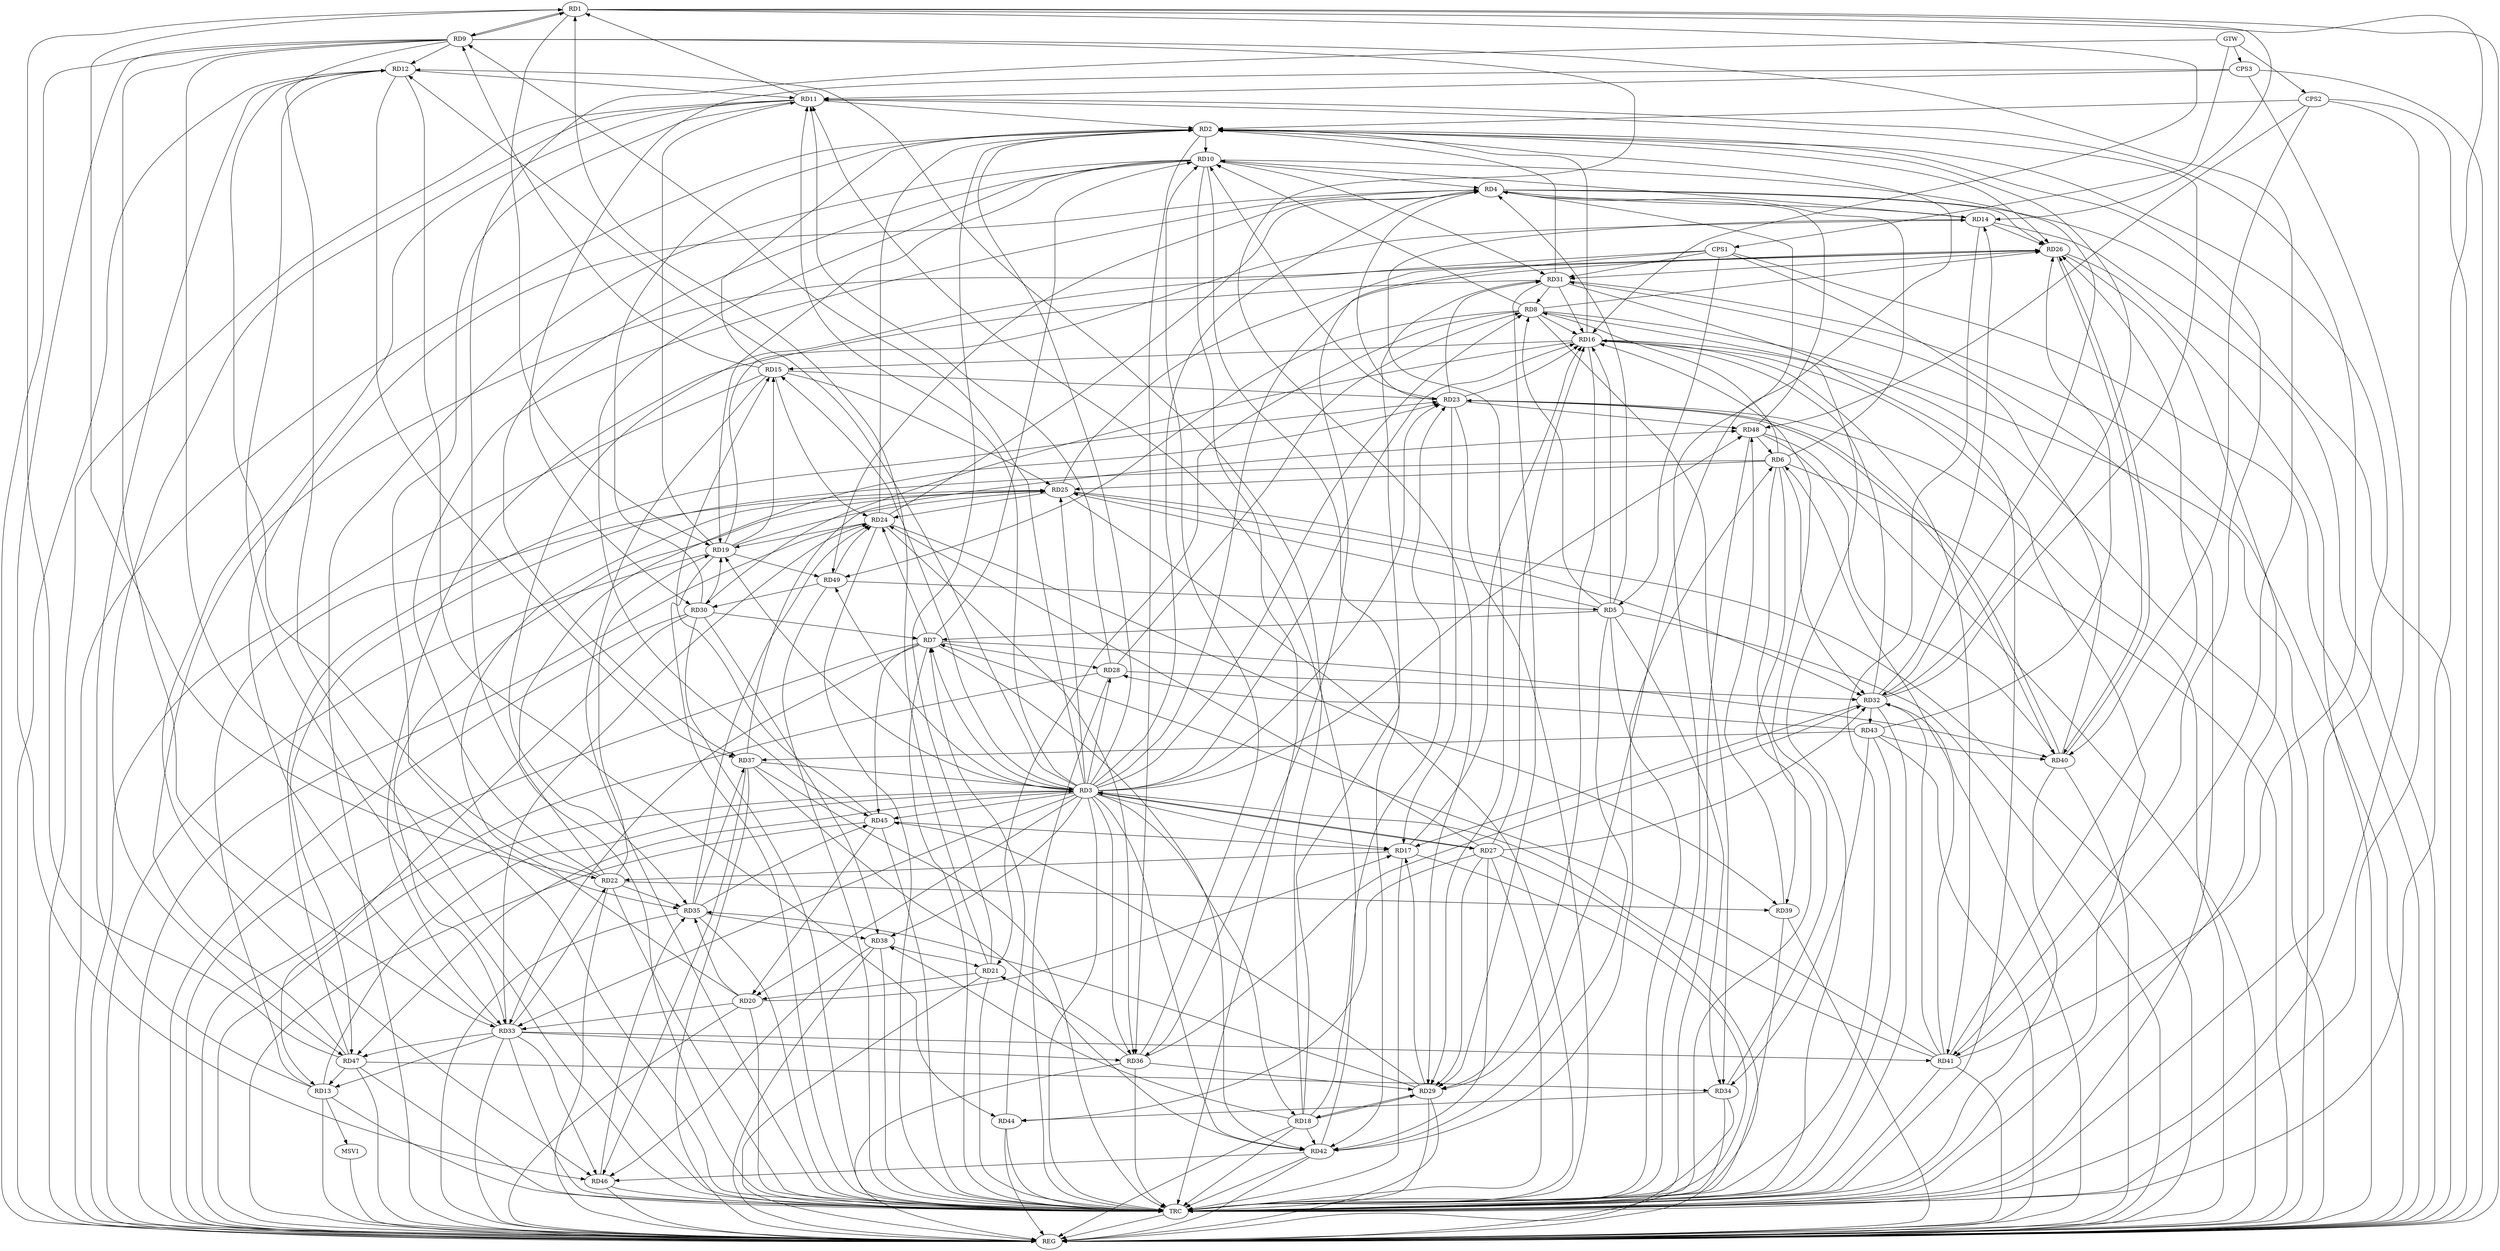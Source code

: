strict digraph G {
  RD1 [ label="RD1" ];
  RD2 [ label="RD2" ];
  RD3 [ label="RD3" ];
  RD4 [ label="RD4" ];
  RD5 [ label="RD5" ];
  RD6 [ label="RD6" ];
  RD7 [ label="RD7" ];
  RD8 [ label="RD8" ];
  RD9 [ label="RD9" ];
  RD10 [ label="RD10" ];
  RD11 [ label="RD11" ];
  RD12 [ label="RD12" ];
  RD13 [ label="RD13" ];
  RD14 [ label="RD14" ];
  RD15 [ label="RD15" ];
  RD16 [ label="RD16" ];
  RD17 [ label="RD17" ];
  RD18 [ label="RD18" ];
  RD19 [ label="RD19" ];
  RD20 [ label="RD20" ];
  RD21 [ label="RD21" ];
  RD22 [ label="RD22" ];
  RD23 [ label="RD23" ];
  RD24 [ label="RD24" ];
  RD25 [ label="RD25" ];
  RD26 [ label="RD26" ];
  RD27 [ label="RD27" ];
  RD28 [ label="RD28" ];
  RD29 [ label="RD29" ];
  RD30 [ label="RD30" ];
  RD31 [ label="RD31" ];
  RD32 [ label="RD32" ];
  RD33 [ label="RD33" ];
  RD34 [ label="RD34" ];
  RD35 [ label="RD35" ];
  RD36 [ label="RD36" ];
  RD37 [ label="RD37" ];
  RD38 [ label="RD38" ];
  RD39 [ label="RD39" ];
  RD40 [ label="RD40" ];
  RD41 [ label="RD41" ];
  RD42 [ label="RD42" ];
  RD43 [ label="RD43" ];
  RD44 [ label="RD44" ];
  RD45 [ label="RD45" ];
  RD46 [ label="RD46" ];
  RD47 [ label="RD47" ];
  RD48 [ label="RD48" ];
  RD49 [ label="RD49" ];
  CPS1 [ label="CPS1" ];
  CPS2 [ label="CPS2" ];
  CPS3 [ label="CPS3" ];
  GTW [ label="GTW" ];
  REG [ label="REG" ];
  TRC [ label="TRC" ];
  MSV1 [ label="MSV1" ];
  RD1 -> RD9;
  RD9 -> RD1;
  RD11 -> RD1;
  RD1 -> RD14;
  RD1 -> RD16;
  RD1 -> RD19;
  RD21 -> RD1;
  RD1 -> RD22;
  RD47 -> RD1;
  RD2 -> RD10;
  RD11 -> RD2;
  RD15 -> RD2;
  RD16 -> RD2;
  RD21 -> RD2;
  RD24 -> RD2;
  RD2 -> RD26;
  RD2 -> RD29;
  RD30 -> RD2;
  RD31 -> RD2;
  RD32 -> RD2;
  RD2 -> RD36;
  RD2 -> RD41;
  RD3 -> RD4;
  RD3 -> RD7;
  RD3 -> RD12;
  RD13 -> RD3;
  RD3 -> RD15;
  RD3 -> RD17;
  RD3 -> RD26;
  RD3 -> RD27;
  RD27 -> RD3;
  RD3 -> RD33;
  RD37 -> RD3;
  RD41 -> RD3;
  RD5 -> RD4;
  RD6 -> RD4;
  RD10 -> RD4;
  RD4 -> RD14;
  RD22 -> RD4;
  RD23 -> RD4;
  RD24 -> RD4;
  RD4 -> RD26;
  RD33 -> RD4;
  RD48 -> RD4;
  RD4 -> RD49;
  RD5 -> RD7;
  RD5 -> RD8;
  RD5 -> RD16;
  RD5 -> RD25;
  RD5 -> RD34;
  RD5 -> RD42;
  RD49 -> RD5;
  RD6 -> RD8;
  RD6 -> RD25;
  RD6 -> RD32;
  RD6 -> RD39;
  RD41 -> RD6;
  RD42 -> RD6;
  RD6 -> RD47;
  RD48 -> RD6;
  RD7 -> RD10;
  RD7 -> RD24;
  RD7 -> RD28;
  RD30 -> RD7;
  RD7 -> RD33;
  RD7 -> RD40;
  RD41 -> RD7;
  RD7 -> RD42;
  RD44 -> RD7;
  RD7 -> RD45;
  RD8 -> RD10;
  RD8 -> RD16;
  RD8 -> RD21;
  RD8 -> RD26;
  RD28 -> RD8;
  RD31 -> RD8;
  RD8 -> RD34;
  RD8 -> RD49;
  RD9 -> RD12;
  RD15 -> RD9;
  RD9 -> RD29;
  RD9 -> RD33;
  RD9 -> RD35;
  RD9 -> RD41;
  RD9 -> RD46;
  RD14 -> RD10;
  RD10 -> RD19;
  RD23 -> RD10;
  RD10 -> RD31;
  RD10 -> RD32;
  RD36 -> RD10;
  RD10 -> RD37;
  RD10 -> RD42;
  RD10 -> RD45;
  RD12 -> RD11;
  RD19 -> RD11;
  RD28 -> RD11;
  RD32 -> RD11;
  RD41 -> RD11;
  RD42 -> RD11;
  RD11 -> RD46;
  RD11 -> RD47;
  RD13 -> RD12;
  RD18 -> RD12;
  RD22 -> RD12;
  RD12 -> RD37;
  RD12 -> RD44;
  RD13 -> RD25;
  RD30 -> RD13;
  RD33 -> RD13;
  RD47 -> RD13;
  RD19 -> RD14;
  RD14 -> RD26;
  RD14 -> RD29;
  RD32 -> RD14;
  RD16 -> RD15;
  RD19 -> RD15;
  RD15 -> RD23;
  RD15 -> RD24;
  RD15 -> RD25;
  RD45 -> RD15;
  RD17 -> RD16;
  RD23 -> RD16;
  RD27 -> RD16;
  RD16 -> RD29;
  RD16 -> RD30;
  RD31 -> RD16;
  RD32 -> RD16;
  RD34 -> RD16;
  RD16 -> RD41;
  RD20 -> RD17;
  RD17 -> RD22;
  RD23 -> RD17;
  RD29 -> RD17;
  RD32 -> RD17;
  RD45 -> RD17;
  RD18 -> RD23;
  RD18 -> RD29;
  RD29 -> RD18;
  RD18 -> RD31;
  RD18 -> RD38;
  RD18 -> RD42;
  RD22 -> RD19;
  RD24 -> RD19;
  RD19 -> RD25;
  RD30 -> RD19;
  RD19 -> RD49;
  RD21 -> RD20;
  RD20 -> RD25;
  RD20 -> RD33;
  RD20 -> RD35;
  RD45 -> RD20;
  RD36 -> RD21;
  RD38 -> RD21;
  RD22 -> RD23;
  RD33 -> RD22;
  RD22 -> RD35;
  RD22 -> RD39;
  RD23 -> RD31;
  RD23 -> RD40;
  RD40 -> RD23;
  RD47 -> RD23;
  RD23 -> RD48;
  RD25 -> RD24;
  RD27 -> RD24;
  RD33 -> RD24;
  RD35 -> RD24;
  RD24 -> RD36;
  RD24 -> RD39;
  RD49 -> RD24;
  RD25 -> RD26;
  RD25 -> RD32;
  RD25 -> RD33;
  RD26 -> RD31;
  RD26 -> RD40;
  RD40 -> RD26;
  RD41 -> RD26;
  RD43 -> RD26;
  RD47 -> RD26;
  RD27 -> RD29;
  RD27 -> RD32;
  RD27 -> RD42;
  RD27 -> RD44;
  RD28 -> RD32;
  RD43 -> RD28;
  RD31 -> RD29;
  RD29 -> RD35;
  RD36 -> RD29;
  RD29 -> RD45;
  RD30 -> RD38;
  RD49 -> RD30;
  RD31 -> RD33;
  RD40 -> RD31;
  RD36 -> RD32;
  RD41 -> RD32;
  RD32 -> RD43;
  RD33 -> RD36;
  RD33 -> RD41;
  RD33 -> RD46;
  RD33 -> RD47;
  RD43 -> RD34;
  RD34 -> RD44;
  RD47 -> RD34;
  RD35 -> RD37;
  RD35 -> RD38;
  RD35 -> RD45;
  RD46 -> RD35;
  RD37 -> RD42;
  RD43 -> RD37;
  RD37 -> RD46;
  RD37 -> RD48;
  RD38 -> RD46;
  RD39 -> RD48;
  RD43 -> RD40;
  RD48 -> RD40;
  RD42 -> RD46;
  CPS1 -> RD5;
  CPS1 -> RD36;
  CPS1 -> RD35;
  CPS1 -> RD31;
  CPS2 -> RD2;
  CPS2 -> RD48;
  CPS2 -> RD40;
  CPS3 -> RD11;
  CPS3 -> RD30;
  GTW -> CPS1;
  GTW -> CPS2;
  GTW -> CPS3;
  RD1 -> REG;
  RD2 -> REG;
  RD3 -> REG;
  RD4 -> REG;
  RD5 -> REG;
  RD6 -> REG;
  RD7 -> REG;
  RD8 -> REG;
  RD9 -> REG;
  RD10 -> REG;
  RD11 -> REG;
  RD12 -> REG;
  RD13 -> REG;
  RD14 -> REG;
  RD15 -> REG;
  RD16 -> REG;
  RD17 -> REG;
  RD18 -> REG;
  RD19 -> REG;
  RD20 -> REG;
  RD21 -> REG;
  RD22 -> REG;
  RD23 -> REG;
  RD24 -> REG;
  RD25 -> REG;
  RD26 -> REG;
  RD27 -> REG;
  RD28 -> REG;
  RD29 -> REG;
  RD30 -> REG;
  RD31 -> REG;
  RD32 -> REG;
  RD33 -> REG;
  RD34 -> REG;
  RD35 -> REG;
  RD36 -> REG;
  RD37 -> REG;
  RD38 -> REG;
  RD39 -> REG;
  RD40 -> REG;
  RD41 -> REG;
  RD42 -> REG;
  RD43 -> REG;
  RD44 -> REG;
  RD45 -> REG;
  RD46 -> REG;
  RD47 -> REG;
  RD48 -> REG;
  CPS1 -> REG;
  CPS2 -> REG;
  CPS3 -> REG;
  RD1 -> TRC;
  RD2 -> TRC;
  RD3 -> TRC;
  RD4 -> TRC;
  RD5 -> TRC;
  RD6 -> TRC;
  RD7 -> TRC;
  RD8 -> TRC;
  RD9 -> TRC;
  RD10 -> TRC;
  RD11 -> TRC;
  RD12 -> TRC;
  RD13 -> TRC;
  RD14 -> TRC;
  RD15 -> TRC;
  RD16 -> TRC;
  RD17 -> TRC;
  RD18 -> TRC;
  RD19 -> TRC;
  RD20 -> TRC;
  RD21 -> TRC;
  RD22 -> TRC;
  RD23 -> TRC;
  RD24 -> TRC;
  RD25 -> TRC;
  RD26 -> TRC;
  RD27 -> TRC;
  RD28 -> TRC;
  RD29 -> TRC;
  RD30 -> TRC;
  RD31 -> TRC;
  RD32 -> TRC;
  RD33 -> TRC;
  RD34 -> TRC;
  RD35 -> TRC;
  RD36 -> TRC;
  RD37 -> TRC;
  RD38 -> TRC;
  RD39 -> TRC;
  RD40 -> TRC;
  RD41 -> TRC;
  RD42 -> TRC;
  RD43 -> TRC;
  RD44 -> TRC;
  RD45 -> TRC;
  RD46 -> TRC;
  RD47 -> TRC;
  RD48 -> TRC;
  RD49 -> TRC;
  CPS1 -> TRC;
  CPS2 -> TRC;
  CPS3 -> TRC;
  GTW -> TRC;
  TRC -> REG;
  RD3 -> RD8;
  RD3 -> RD49;
  RD3 -> RD23;
  RD3 -> RD47;
  RD3 -> RD28;
  RD3 -> RD18;
  RD3 -> RD42;
  RD3 -> RD36;
  RD3 -> RD38;
  RD3 -> RD19;
  RD3 -> RD2;
  RD3 -> RD16;
  RD3 -> RD20;
  RD3 -> RD11;
  RD3 -> RD25;
  RD3 -> RD48;
  RD3 -> RD45;
  RD3 -> RD9;
  RD13 -> MSV1;
  MSV1 -> REG;
}
